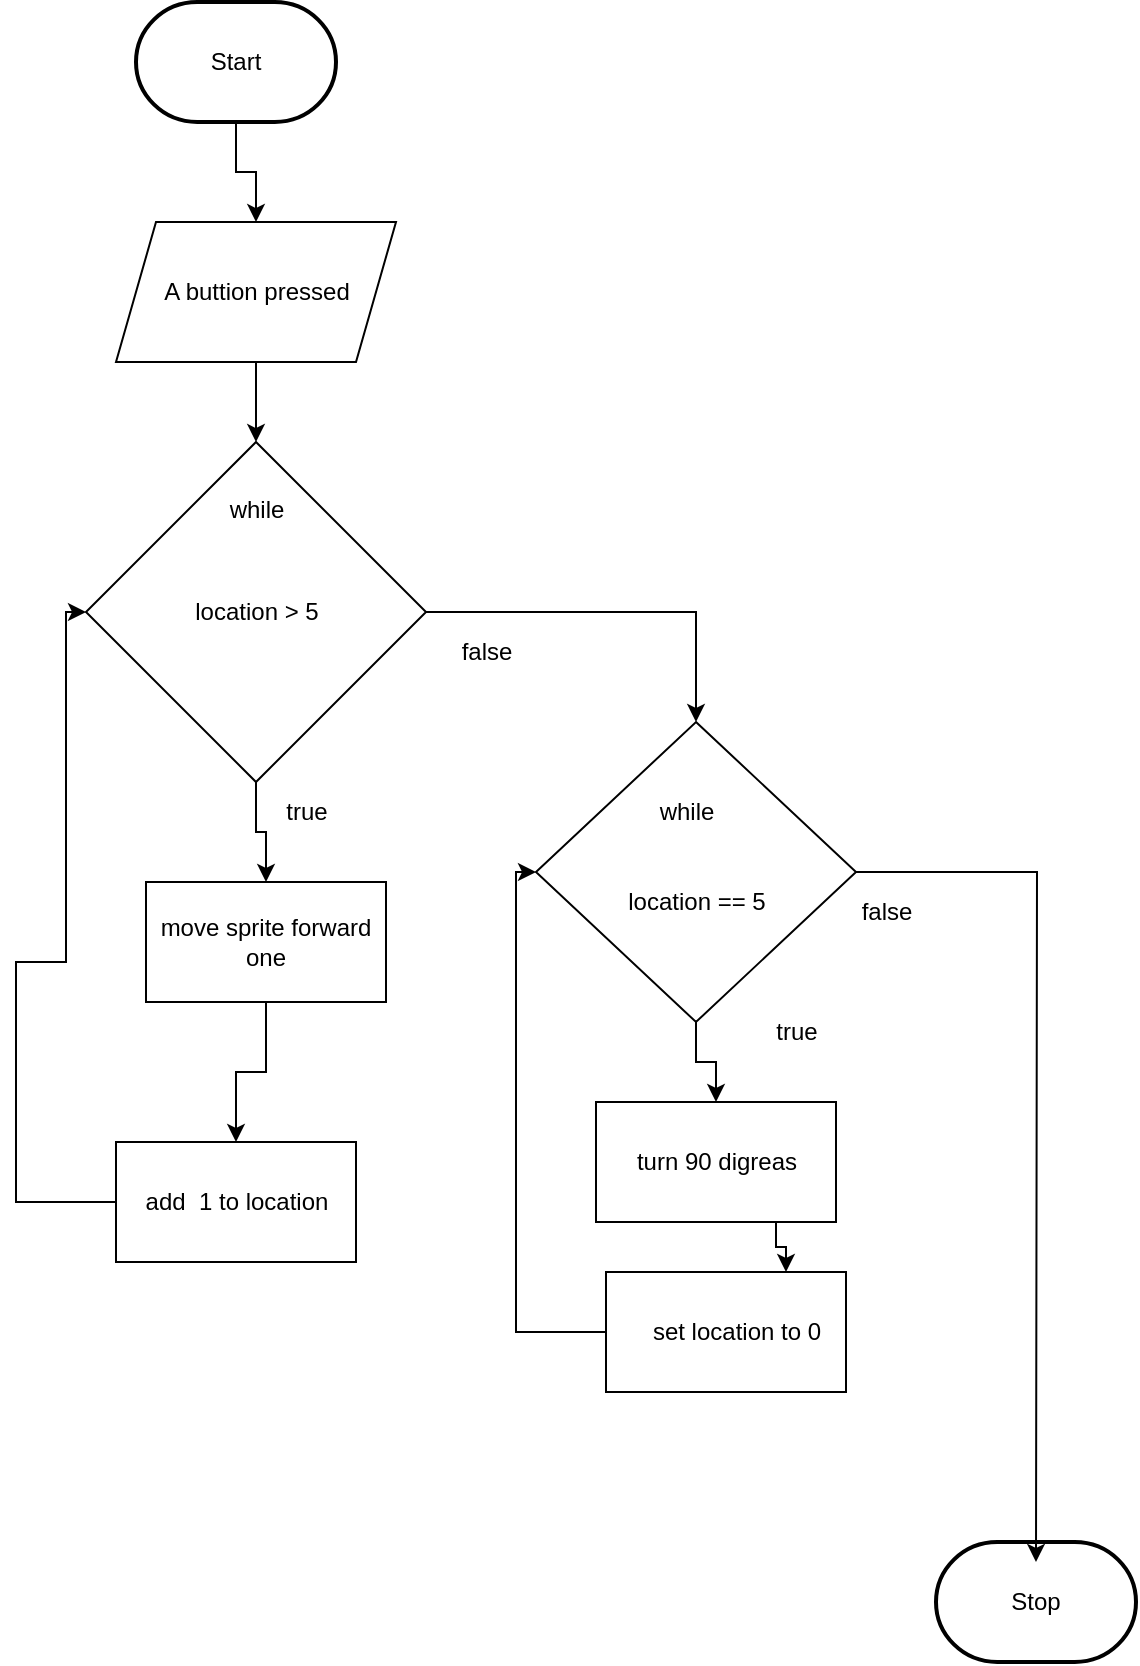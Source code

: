 <mxfile>
    <diagram id="HIP3nbAZw_EuaXWnEj3U" name="Page-1">
        <mxGraphModel dx="1086" dy="354" grid="1" gridSize="10" guides="1" tooltips="1" connect="1" arrows="1" fold="1" page="1" pageScale="1" pageWidth="850" pageHeight="1100" math="0" shadow="0">
            <root>
                <mxCell id="0"/>
                <mxCell id="1" parent="0"/>
                <mxCell id="9" style="edgeStyle=orthogonalEdgeStyle;html=1;exitX=0.5;exitY=1;exitDx=0;exitDy=0;exitPerimeter=0;entryX=0.5;entryY=0;entryDx=0;entryDy=0;rounded=0;" edge="1" parent="1" source="2" target="8">
                    <mxGeometry relative="1" as="geometry"/>
                </mxCell>
                <mxCell id="2" value="Start" style="strokeWidth=2;html=1;shape=mxgraph.flowchart.terminator;whiteSpace=wrap;" parent="1" vertex="1">
                    <mxGeometry x="360" y="10" width="100" height="60" as="geometry"/>
                </mxCell>
                <mxCell id="3" value="Stop" style="strokeWidth=2;html=1;shape=mxgraph.flowchart.terminator;whiteSpace=wrap;" parent="1" vertex="1">
                    <mxGeometry x="760" y="780" width="100" height="60" as="geometry"/>
                </mxCell>
                <mxCell id="11" style="edgeStyle=orthogonalEdgeStyle;rounded=0;html=1;" edge="1" parent="1" source="8" target="10">
                    <mxGeometry relative="1" as="geometry"/>
                </mxCell>
                <mxCell id="8" value="" style="shape=parallelogram;perimeter=parallelogramPerimeter;whiteSpace=wrap;html=1;fixedSize=1;" vertex="1" parent="1">
                    <mxGeometry x="350" y="120" width="140" height="70" as="geometry"/>
                </mxCell>
                <mxCell id="7" value="A buttion pressed" style="text;html=1;align=center;verticalAlign=middle;resizable=0;points=[];autosize=1;strokeColor=none;fillColor=none;" vertex="1" parent="1">
                    <mxGeometry x="360" y="140" width="120" height="30" as="geometry"/>
                </mxCell>
                <mxCell id="18" style="edgeStyle=orthogonalEdgeStyle;rounded=0;html=1;exitX=0.5;exitY=1;exitDx=0;exitDy=0;entryX=0.5;entryY=0;entryDx=0;entryDy=0;" edge="1" parent="1" source="10" target="17">
                    <mxGeometry relative="1" as="geometry"/>
                </mxCell>
                <mxCell id="23" style="edgeStyle=orthogonalEdgeStyle;rounded=0;html=1;exitX=1;exitY=0.5;exitDx=0;exitDy=0;entryX=0.5;entryY=0;entryDx=0;entryDy=0;" edge="1" parent="1" source="10" target="20">
                    <mxGeometry relative="1" as="geometry"/>
                </mxCell>
                <mxCell id="10" value="" style="rhombus;whiteSpace=wrap;html=1;" vertex="1" parent="1">
                    <mxGeometry x="335" y="230" width="170" height="170" as="geometry"/>
                </mxCell>
                <mxCell id="12" value="while" style="text;html=1;align=center;verticalAlign=middle;resizable=0;points=[];autosize=1;strokeColor=none;fillColor=none;" vertex="1" parent="1">
                    <mxGeometry x="395" y="249" width="50" height="30" as="geometry"/>
                </mxCell>
                <mxCell id="13" value="location &amp;gt; 5" style="text;html=1;align=center;verticalAlign=middle;resizable=0;points=[];autosize=1;strokeColor=none;fillColor=none;" vertex="1" parent="1">
                    <mxGeometry x="375" y="300" width="90" height="30" as="geometry"/>
                </mxCell>
                <mxCell id="14" value="true" style="text;html=1;align=center;verticalAlign=middle;resizable=0;points=[];autosize=1;strokeColor=none;fillColor=none;" vertex="1" parent="1">
                    <mxGeometry x="425" y="400" width="40" height="30" as="geometry"/>
                </mxCell>
                <mxCell id="15" value="false" style="text;html=1;align=center;verticalAlign=middle;resizable=0;points=[];autosize=1;strokeColor=none;fillColor=none;" vertex="1" parent="1">
                    <mxGeometry x="510" y="320" width="50" height="30" as="geometry"/>
                </mxCell>
                <mxCell id="27" style="edgeStyle=orthogonalEdgeStyle;rounded=0;html=1;exitX=0.5;exitY=1;exitDx=0;exitDy=0;entryX=0.5;entryY=0;entryDx=0;entryDy=0;" edge="1" parent="1" source="17" target="26">
                    <mxGeometry relative="1" as="geometry"/>
                </mxCell>
                <mxCell id="17" value="move sprite forward one" style="whiteSpace=wrap;html=1;" vertex="1" parent="1">
                    <mxGeometry x="365" y="450" width="120" height="60" as="geometry"/>
                </mxCell>
                <mxCell id="35" style="edgeStyle=orthogonalEdgeStyle;rounded=0;html=1;exitX=0.5;exitY=1;exitDx=0;exitDy=0;" edge="1" parent="1" source="20" target="31">
                    <mxGeometry relative="1" as="geometry"/>
                </mxCell>
                <mxCell id="37" style="edgeStyle=orthogonalEdgeStyle;rounded=0;html=1;exitX=1;exitY=0.5;exitDx=0;exitDy=0;" edge="1" parent="1" source="20">
                    <mxGeometry relative="1" as="geometry">
                        <mxPoint x="810" y="790" as="targetPoint"/>
                    </mxGeometry>
                </mxCell>
                <mxCell id="20" value="" style="rhombus;whiteSpace=wrap;html=1;" vertex="1" parent="1">
                    <mxGeometry x="560" y="370" width="160" height="150" as="geometry"/>
                </mxCell>
                <mxCell id="21" value="while" style="text;html=1;align=center;verticalAlign=middle;resizable=0;points=[];autosize=1;strokeColor=none;fillColor=none;" vertex="1" parent="1">
                    <mxGeometry x="610" y="400" width="50" height="30" as="geometry"/>
                </mxCell>
                <mxCell id="22" value="location == 5" style="text;html=1;align=center;verticalAlign=middle;resizable=0;points=[];autosize=1;strokeColor=none;fillColor=none;" vertex="1" parent="1">
                    <mxGeometry x="595" y="445" width="90" height="30" as="geometry"/>
                </mxCell>
                <mxCell id="24" value="true" style="text;html=1;align=center;verticalAlign=middle;resizable=0;points=[];autosize=1;strokeColor=none;fillColor=none;" vertex="1" parent="1">
                    <mxGeometry x="670" y="510" width="40" height="30" as="geometry"/>
                </mxCell>
                <mxCell id="28" style="edgeStyle=orthogonalEdgeStyle;rounded=0;html=1;exitX=0;exitY=0;exitDx=0;exitDy=0;entryX=0;entryY=0.5;entryDx=0;entryDy=0;" edge="1" parent="1" source="26" target="10">
                    <mxGeometry relative="1" as="geometry">
                        <Array as="points">
                            <mxPoint x="350" y="610"/>
                            <mxPoint x="300" y="610"/>
                            <mxPoint x="300" y="490"/>
                            <mxPoint x="325" y="490"/>
                            <mxPoint x="325" y="315"/>
                        </Array>
                    </mxGeometry>
                </mxCell>
                <mxCell id="26" value="" style="whiteSpace=wrap;html=1;" vertex="1" parent="1">
                    <mxGeometry x="350" y="580" width="120" height="60" as="geometry"/>
                </mxCell>
                <mxCell id="25" value="add&amp;nbsp; 1 to location" style="text;html=1;align=center;verticalAlign=middle;resizable=0;points=[];autosize=1;strokeColor=none;fillColor=none;" vertex="1" parent="1">
                    <mxGeometry x="350" y="595" width="120" height="30" as="geometry"/>
                </mxCell>
                <mxCell id="29" value="false" style="text;html=1;align=center;verticalAlign=middle;resizable=0;points=[];autosize=1;strokeColor=none;fillColor=none;" vertex="1" parent="1">
                    <mxGeometry x="710" y="450" width="50" height="30" as="geometry"/>
                </mxCell>
                <mxCell id="36" style="edgeStyle=orthogonalEdgeStyle;rounded=0;html=1;exitX=0.75;exitY=1;exitDx=0;exitDy=0;entryX=0.75;entryY=0;entryDx=0;entryDy=0;" edge="1" parent="1" source="31" target="33">
                    <mxGeometry relative="1" as="geometry"/>
                </mxCell>
                <mxCell id="31" value="" style="whiteSpace=wrap;html=1;" vertex="1" parent="1">
                    <mxGeometry x="590" y="560" width="120" height="60" as="geometry"/>
                </mxCell>
                <mxCell id="30" value="turn 90 digreas" style="text;html=1;align=center;verticalAlign=middle;resizable=0;points=[];autosize=1;strokeColor=none;fillColor=none;" vertex="1" parent="1">
                    <mxGeometry x="595" y="575" width="110" height="30" as="geometry"/>
                </mxCell>
                <mxCell id="34" style="edgeStyle=orthogonalEdgeStyle;rounded=0;html=1;exitX=0;exitY=0.5;exitDx=0;exitDy=0;entryX=0;entryY=0.5;entryDx=0;entryDy=0;" edge="1" parent="1" source="33" target="20">
                    <mxGeometry relative="1" as="geometry"/>
                </mxCell>
                <mxCell id="33" value="" style="whiteSpace=wrap;html=1;" vertex="1" parent="1">
                    <mxGeometry x="595" y="645" width="120" height="60" as="geometry"/>
                </mxCell>
                <mxCell id="32" value="set location to 0" style="text;html=1;align=center;verticalAlign=middle;resizable=0;points=[];autosize=1;strokeColor=none;fillColor=none;" vertex="1" parent="1">
                    <mxGeometry x="605" y="660" width="110" height="30" as="geometry"/>
                </mxCell>
            </root>
        </mxGraphModel>
    </diagram>
</mxfile>